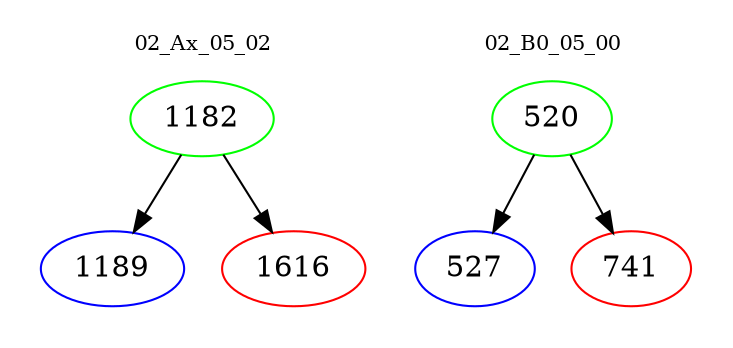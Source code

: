 digraph{
subgraph cluster_0 {
color = white
label = "02_Ax_05_02";
fontsize=10;
T0_1182 [label="1182", color="green"]
T0_1182 -> T0_1189 [color="black"]
T0_1189 [label="1189", color="blue"]
T0_1182 -> T0_1616 [color="black"]
T0_1616 [label="1616", color="red"]
}
subgraph cluster_1 {
color = white
label = "02_B0_05_00";
fontsize=10;
T1_520 [label="520", color="green"]
T1_520 -> T1_527 [color="black"]
T1_527 [label="527", color="blue"]
T1_520 -> T1_741 [color="black"]
T1_741 [label="741", color="red"]
}
}
